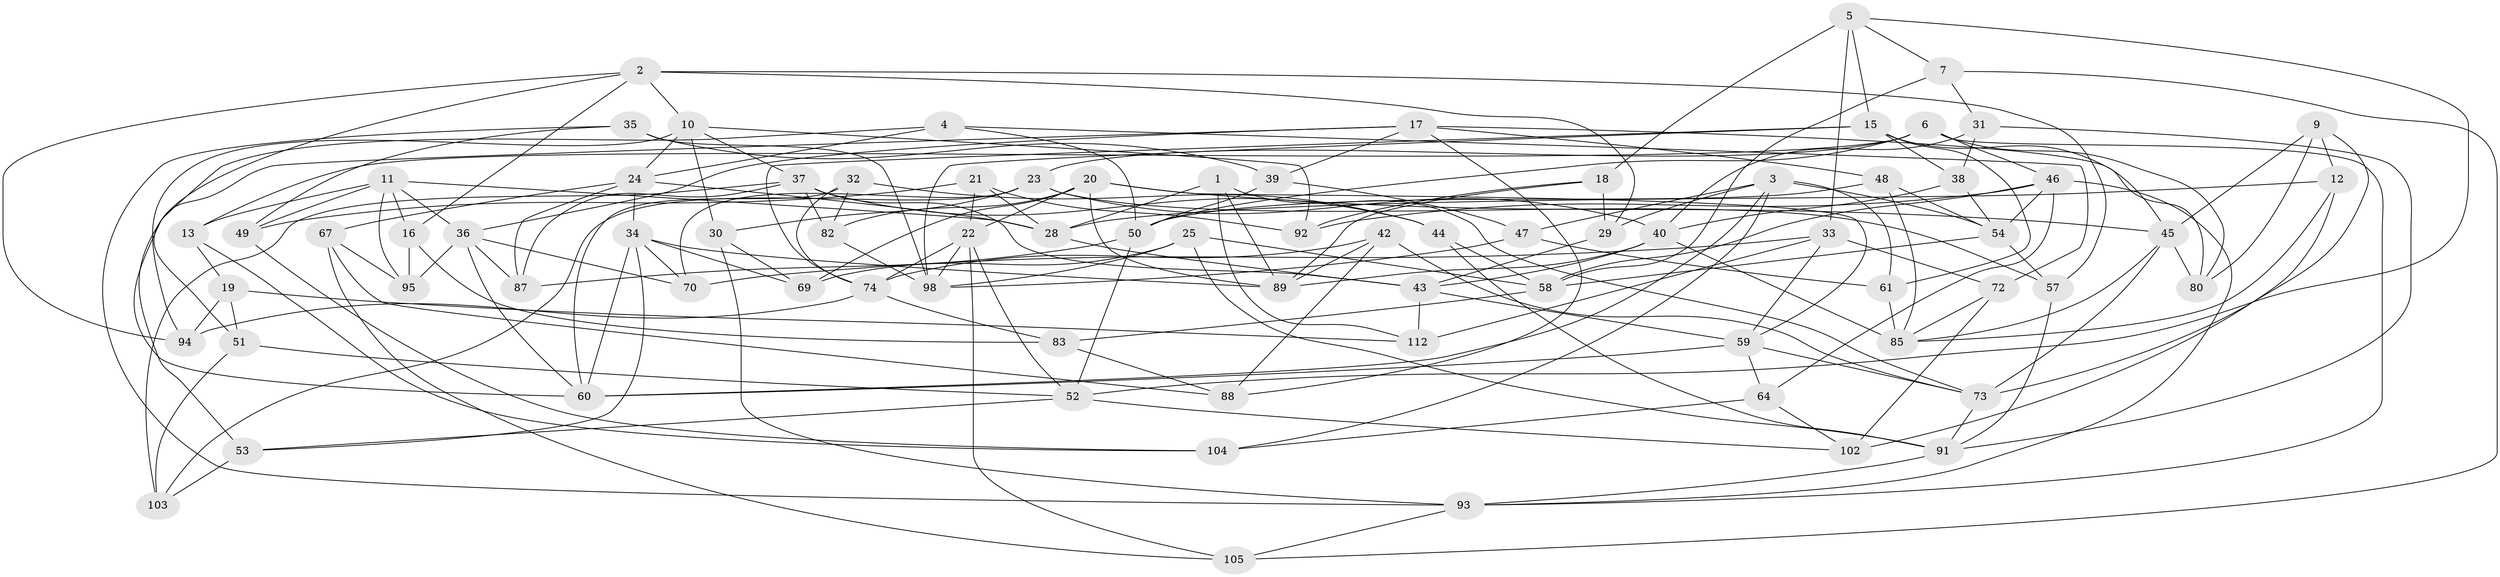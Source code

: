 // Generated by graph-tools (version 1.1) at 2025/52/02/27/25 19:52:30]
// undirected, 79 vertices, 191 edges
graph export_dot {
graph [start="1"]
  node [color=gray90,style=filled];
  1;
  2 [super="+14"];
  3 [super="+26"];
  4;
  5 [super="+8"];
  6 [super="+68"];
  7;
  9;
  10 [super="+27"];
  11 [super="+56"];
  12;
  13;
  15 [super="+41"];
  16;
  17 [super="+100"];
  18;
  19;
  20 [super="+62"];
  21;
  22 [super="+71"];
  23 [super="+79"];
  24 [super="+81"];
  25;
  28 [super="+66"];
  29;
  30;
  31;
  32;
  33 [super="+75"];
  34 [super="+111"];
  35;
  36 [super="+78"];
  37 [super="+113"];
  38;
  39;
  40 [super="+65"];
  42;
  43 [super="+110"];
  44;
  45 [super="+90"];
  46 [super="+55"];
  47;
  48;
  49;
  50 [super="+96"];
  51;
  52 [super="+108"];
  53;
  54 [super="+97"];
  57;
  58 [super="+77"];
  59 [super="+86"];
  60 [super="+63"];
  61;
  64;
  67;
  69;
  70;
  72;
  73 [super="+84"];
  74 [super="+76"];
  80;
  82;
  83;
  85 [super="+101"];
  87;
  88;
  89 [super="+99"];
  91 [super="+109"];
  92;
  93 [super="+107"];
  94;
  95;
  98 [super="+106"];
  102;
  103;
  104;
  105;
  112;
  1 -- 73;
  1 -- 112;
  1 -- 28;
  1 -- 89;
  2 -- 29;
  2 -- 51;
  2 -- 57;
  2 -- 16;
  2 -- 10;
  2 -- 94;
  3 -- 47;
  3 -- 61;
  3 -- 60;
  3 -- 104;
  3 -- 29;
  3 -- 54;
  4 -- 72;
  4 -- 24;
  4 -- 50;
  4 -- 60;
  5 -- 7;
  5 -- 15;
  5 -- 18;
  5 -- 33 [weight=2];
  5 -- 52;
  6 -- 46;
  6 -- 23;
  6 -- 50;
  6 -- 80;
  6 -- 93;
  6 -- 13;
  7 -- 31;
  7 -- 105;
  7 -- 58;
  9 -- 80;
  9 -- 12;
  9 -- 73;
  9 -- 45;
  10 -- 30;
  10 -- 37;
  10 -- 94;
  10 -- 92;
  10 -- 24;
  11 -- 28;
  11 -- 16;
  11 -- 95;
  11 -- 49;
  11 -- 36;
  11 -- 13;
  12 -- 28;
  12 -- 85;
  12 -- 102;
  13 -- 104;
  13 -- 19;
  15 -- 61;
  15 -- 38;
  15 -- 45;
  15 -- 98;
  15 -- 74;
  16 -- 95;
  16 -- 83;
  17 -- 36;
  17 -- 48;
  17 -- 39;
  17 -- 80;
  17 -- 88;
  17 -- 53;
  18 -- 92;
  18 -- 29;
  18 -- 89;
  19 -- 51;
  19 -- 112;
  19 -- 94;
  20 -- 69;
  20 -- 59;
  20 -- 89;
  20 -- 82;
  20 -- 45;
  20 -- 22;
  21 -- 92;
  21 -- 49;
  21 -- 28;
  21 -- 22;
  22 -- 98;
  22 -- 105;
  22 -- 74;
  22 -- 52;
  23 -- 70;
  23 -- 57;
  23 -- 103;
  23 -- 30;
  23 -- 40;
  24 -- 34;
  24 -- 67;
  24 -- 87;
  24 -- 28;
  25 -- 58;
  25 -- 69;
  25 -- 98;
  25 -- 91;
  28 -- 43;
  29 -- 43;
  30 -- 69;
  30 -- 93;
  31 -- 40;
  31 -- 91;
  31 -- 38;
  32 -- 82;
  32 -- 74;
  32 -- 44;
  32 -- 60;
  33 -- 70;
  33 -- 72;
  33 -- 59;
  33 -- 112;
  34 -- 69;
  34 -- 53;
  34 -- 60;
  34 -- 70;
  34 -- 89;
  35 -- 39;
  35 -- 49;
  35 -- 98;
  35 -- 93;
  36 -- 95;
  36 -- 60;
  36 -- 87;
  36 -- 70;
  37 -- 87;
  37 -- 103;
  37 -- 82;
  37 -- 43;
  37 -- 44;
  38 -- 54;
  38 -- 40;
  39 -- 47;
  39 -- 50;
  40 -- 43;
  40 -- 85;
  40 -- 89;
  42 -- 88;
  42 -- 73;
  42 -- 89;
  42 -- 74;
  43 -- 59;
  43 -- 112;
  44 -- 91;
  44 -- 58;
  45 -- 85;
  45 -- 73;
  45 -- 80;
  46 -- 92;
  46 -- 54;
  46 -- 64;
  46 -- 58;
  46 -- 93;
  47 -- 61;
  47 -- 98;
  48 -- 50;
  48 -- 54;
  48 -- 85;
  49 -- 104;
  50 -- 87;
  50 -- 52;
  51 -- 52;
  51 -- 103;
  52 -- 53;
  52 -- 102;
  53 -- 103;
  54 -- 58;
  54 -- 57;
  57 -- 91;
  58 -- 83;
  59 -- 64;
  59 -- 73;
  59 -- 60;
  61 -- 85;
  64 -- 104;
  64 -- 102;
  67 -- 105;
  67 -- 95;
  67 -- 88;
  72 -- 102;
  72 -- 85;
  73 -- 91;
  74 -- 83;
  74 -- 94;
  82 -- 98;
  83 -- 88;
  91 -- 93;
  93 -- 105;
}
